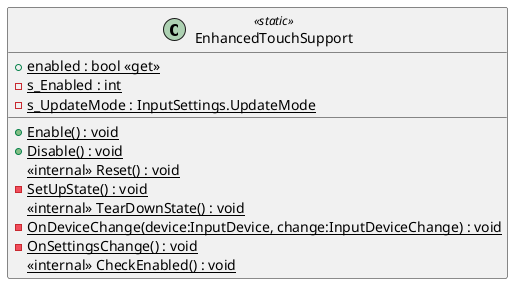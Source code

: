@startuml
class EnhancedTouchSupport <<static>> {
    + {static} enabled : bool <<get>>
    - {static} s_Enabled : int
    - {static} s_UpdateMode : InputSettings.UpdateMode
    + {static} Enable() : void
    + {static} Disable() : void
    <<internal>> {static} Reset() : void
    - {static} SetUpState() : void
    <<internal>> {static} TearDownState() : void
    - {static} OnDeviceChange(device:InputDevice, change:InputDeviceChange) : void
    - {static} OnSettingsChange() : void
    <<internal>> {static} CheckEnabled() : void
}
@enduml
